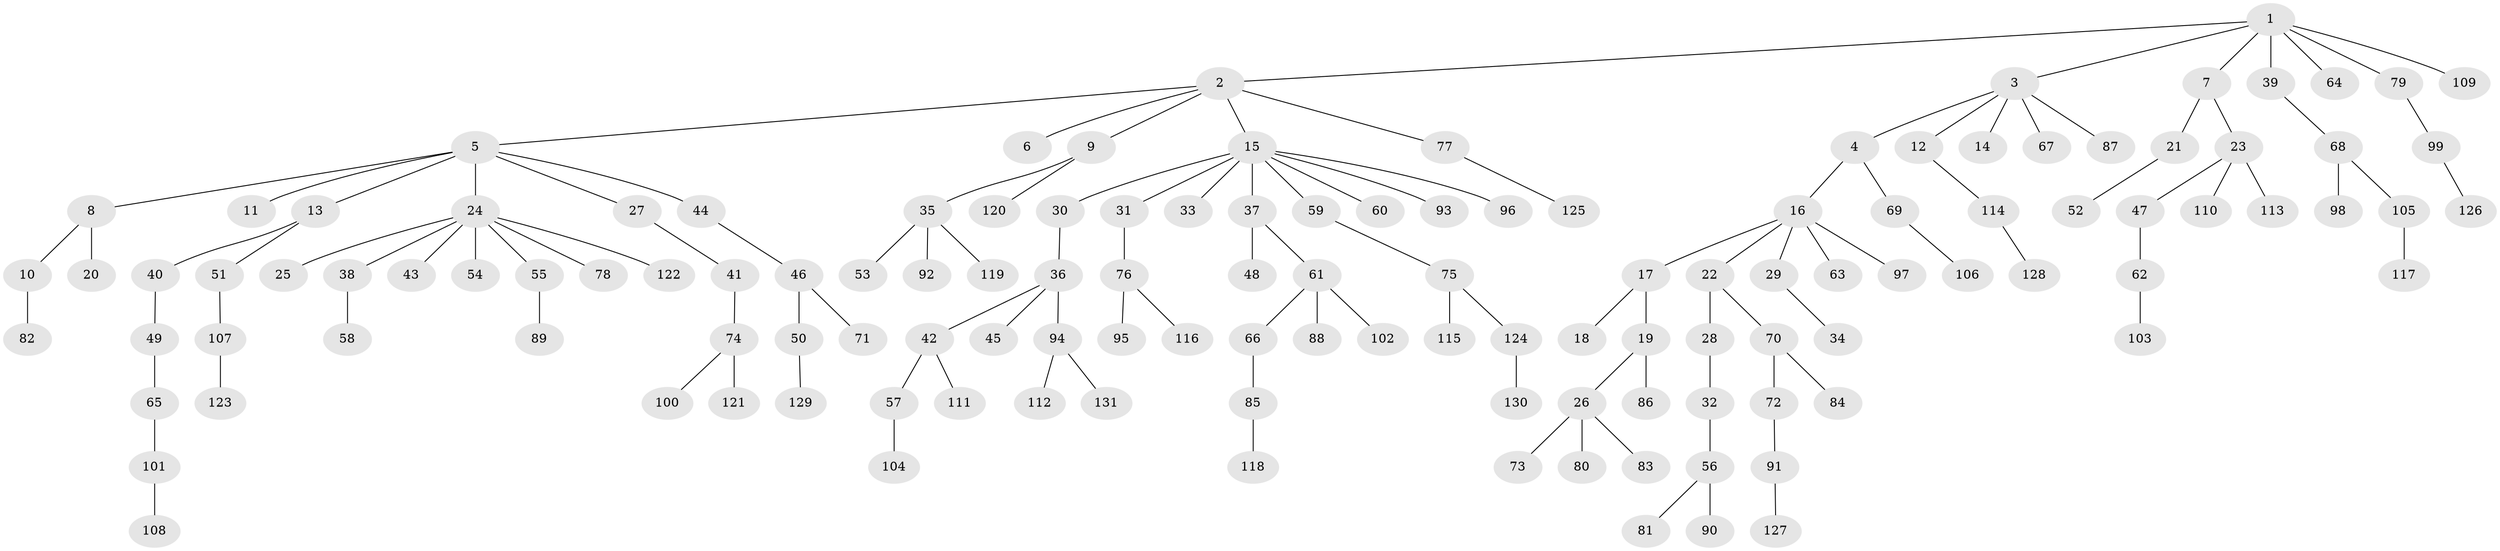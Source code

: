// Generated by graph-tools (version 1.1) at 2025/50/03/09/25 03:50:24]
// undirected, 131 vertices, 130 edges
graph export_dot {
graph [start="1"]
  node [color=gray90,style=filled];
  1;
  2;
  3;
  4;
  5;
  6;
  7;
  8;
  9;
  10;
  11;
  12;
  13;
  14;
  15;
  16;
  17;
  18;
  19;
  20;
  21;
  22;
  23;
  24;
  25;
  26;
  27;
  28;
  29;
  30;
  31;
  32;
  33;
  34;
  35;
  36;
  37;
  38;
  39;
  40;
  41;
  42;
  43;
  44;
  45;
  46;
  47;
  48;
  49;
  50;
  51;
  52;
  53;
  54;
  55;
  56;
  57;
  58;
  59;
  60;
  61;
  62;
  63;
  64;
  65;
  66;
  67;
  68;
  69;
  70;
  71;
  72;
  73;
  74;
  75;
  76;
  77;
  78;
  79;
  80;
  81;
  82;
  83;
  84;
  85;
  86;
  87;
  88;
  89;
  90;
  91;
  92;
  93;
  94;
  95;
  96;
  97;
  98;
  99;
  100;
  101;
  102;
  103;
  104;
  105;
  106;
  107;
  108;
  109;
  110;
  111;
  112;
  113;
  114;
  115;
  116;
  117;
  118;
  119;
  120;
  121;
  122;
  123;
  124;
  125;
  126;
  127;
  128;
  129;
  130;
  131;
  1 -- 2;
  1 -- 3;
  1 -- 7;
  1 -- 39;
  1 -- 64;
  1 -- 79;
  1 -- 109;
  2 -- 5;
  2 -- 6;
  2 -- 9;
  2 -- 15;
  2 -- 77;
  3 -- 4;
  3 -- 12;
  3 -- 14;
  3 -- 67;
  3 -- 87;
  4 -- 16;
  4 -- 69;
  5 -- 8;
  5 -- 11;
  5 -- 13;
  5 -- 24;
  5 -- 27;
  5 -- 44;
  7 -- 21;
  7 -- 23;
  8 -- 10;
  8 -- 20;
  9 -- 35;
  9 -- 120;
  10 -- 82;
  12 -- 114;
  13 -- 40;
  13 -- 51;
  15 -- 30;
  15 -- 31;
  15 -- 33;
  15 -- 37;
  15 -- 59;
  15 -- 60;
  15 -- 93;
  15 -- 96;
  16 -- 17;
  16 -- 22;
  16 -- 29;
  16 -- 63;
  16 -- 97;
  17 -- 18;
  17 -- 19;
  19 -- 26;
  19 -- 86;
  21 -- 52;
  22 -- 28;
  22 -- 70;
  23 -- 47;
  23 -- 110;
  23 -- 113;
  24 -- 25;
  24 -- 38;
  24 -- 43;
  24 -- 54;
  24 -- 55;
  24 -- 78;
  24 -- 122;
  26 -- 73;
  26 -- 80;
  26 -- 83;
  27 -- 41;
  28 -- 32;
  29 -- 34;
  30 -- 36;
  31 -- 76;
  32 -- 56;
  35 -- 53;
  35 -- 92;
  35 -- 119;
  36 -- 42;
  36 -- 45;
  36 -- 94;
  37 -- 48;
  37 -- 61;
  38 -- 58;
  39 -- 68;
  40 -- 49;
  41 -- 74;
  42 -- 57;
  42 -- 111;
  44 -- 46;
  46 -- 50;
  46 -- 71;
  47 -- 62;
  49 -- 65;
  50 -- 129;
  51 -- 107;
  55 -- 89;
  56 -- 81;
  56 -- 90;
  57 -- 104;
  59 -- 75;
  61 -- 66;
  61 -- 88;
  61 -- 102;
  62 -- 103;
  65 -- 101;
  66 -- 85;
  68 -- 98;
  68 -- 105;
  69 -- 106;
  70 -- 72;
  70 -- 84;
  72 -- 91;
  74 -- 100;
  74 -- 121;
  75 -- 115;
  75 -- 124;
  76 -- 95;
  76 -- 116;
  77 -- 125;
  79 -- 99;
  85 -- 118;
  91 -- 127;
  94 -- 112;
  94 -- 131;
  99 -- 126;
  101 -- 108;
  105 -- 117;
  107 -- 123;
  114 -- 128;
  124 -- 130;
}
